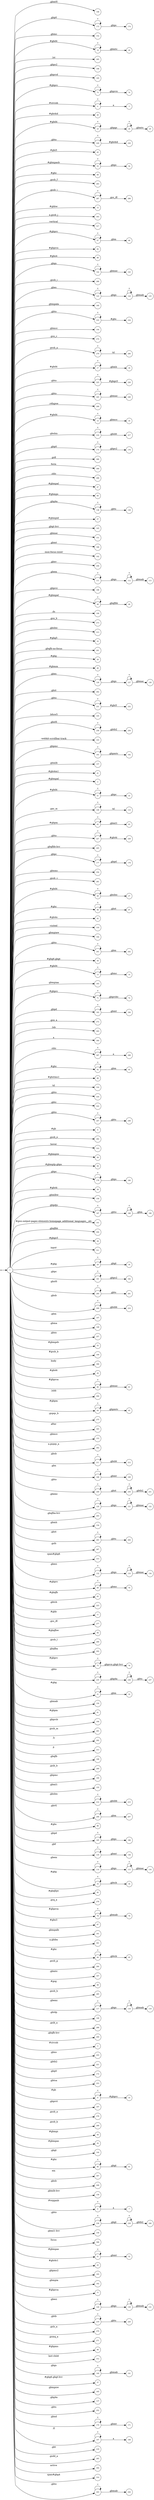 digraph NFA {
  rankdir=LR;
  node [shape=circle, fontsize=10];
  __start [shape=point, label=""];
  __start -> 1;
  148 [label="148"];
  14 [label="14"];
  97 [label="97"];
  173 [label="173"];
  152 [label="152"];
  30 [label="30"];
  19 [label="19"];
  295 [label="295"];
  7 [label="7"];
  240 [label="240"];
  198 [label="198"];
  195 [label="195"];
  73 [label="73"];
  236 [label="236"];
  4 [label="4"];
  40 [label="40"];
  23 [label="23"];
  229 [label="229"];
  45 [label="45"];
  10 [label="10"];
  53 [label="53"];
  89 [label="89"];
  283 [label="283"];
  287 [label="287"];
  12 [label="12"];
  288 [label="288"];
  303 [label="303"];
  317 [label="317"];
  67 [label="67"];
  82 [label="82"];
  88 [label="88"];
  116 [label="116"];
  142 [label="142"];
  286 [label="286"];
  123 [label="123"];
  160 [label="160"];
  233 [label="233"];
  104 [label="104"];
  274 [label="274"];
  279 [label="279"];
  17 [label="17"];
  225 [label="225"];
  245 [label="245"];
  299 [label="299"];
  15 [label="15"];
  216 [label="216"];
  175 [label="175"];
  131 [label="131"];
  266 [label="266"];
  309 [label="309"];
  68 [label="68"];
  212 [label="212"];
  251 [label="251"];
  108 [label="108"];
  296 [label="296"];
  47 [label="47"];
  60 [label="60"];
  127 [label="127"];
  138 [label="138"];
  57 [label="57"];
  145 [label="145"];
  151 [label="151"];
  166 [label="166"];
  178 [label="178"];
  102 [label="102"];
  256 [label="256"];
  111 [label="111"];
  196 [label="196"];
  48 [label="48"];
  106 [label="106"];
  273 [label="273"];
  213 [label="213"];
  35 [label="35"];
  201 [label="201"];
  28 [label="28"];
  46 [label="46"];
  52 [label="52"];
  126 [label="126"];
  207 [label="207"];
  262 [label="262"];
  250 [label="250"];
  231 [label="231"];
  25 [label="25"];
  248 [label="248"];
  105 [label="105"];
  258 [label="258"];
  103 [label="103"];
  169 [label="169"];
  191 [label="191"];
  133 [label="133"];
  70 [label="70"];
  157 [label="157"];
  41 [label="41"];
  128 [label="128"];
  122 [label="122"];
  2 [label="2"];
  210 [label="210"];
  21 [label="21"];
  215 [label="215"];
  109 [label="109"];
  62 [label="62"];
  227 [label="227"];
  220 [label="220"];
  205 [label="205"];
  177 [label="177"];
  254 [label="254"];
  281 [label="281"];
  18 [label="18"];
  26 [label="26"];
  96 [label="96"];
  230 [label="230"];
  42 [label="42"];
  318 [label="318"];
  115 [label="115"];
  164 [label="164"];
  241 [label="241"];
  36 [label="36"];
  13 [label="13"];
  188 [label="188"];
  180 [label="180"];
  163 [label="163"];
  71 [label="71"];
  183 [label="183"];
  272 [label="272"];
  293 [label="293"];
  118 [label="118"];
  192 [label="192"];
  300 [label="300"];
  297 [label="297"];
  24 [label="24"];
  74 [label="74"];
  92 [label="92"];
  98 [label="98"];
  136 [label="136"];
  316 [label="316"];
  224 [label="224"];
  222 [label="222"];
  247 [label="247"];
  8 [label="8"];
  282 [label="282"];
  310 [label="310"];
  49 [label="49"];
  58 [label="58"];
  59 [label="59"];
  179 [label="179"];
  93 [label="93"];
  39 [label="39"];
  171 [label="171"];
  159 [label="159"];
  187 [label="187"];
  242 [label="242"];
  101 [label="101"];
  204 [label="204"];
  1 [label="1"];
  38 [label="38"];
  143 [label="143"];
  311 [label="311"];
  29 [label="29"];
  181 [label="181"];
  260 [label="260"];
  209 [label="209"];
  124 [label="124"];
  147 [label="147"];
  149 [label="149"];
  257 [label="257"];
  55 [label="55"];
  125 [label="125"];
  100 [label="100"];
  141 [label="141"];
  306 [label="306"];
  186 [label="186"];
  44 [label="44"];
  80 [label="80"];
  246 [label="246"];
  294 [label="294"];
  64 [label="64"];
  275 [label="275"];
  305 [label="305"];
  34 [label="34"];
  232 [label="232"];
  130 [label="130"];
  153 [label="153"];
  302 [label="302"];
  211 [label="211"];
  168 [label="168"];
  249 [label="249"];
  239 [label="239"];
  76 [label="76"];
  120 [label="120"];
  184 [label="184"];
  65 [label="65"];
  203 [label="203"];
  154 [label="154"];
  263 [label="263"];
  267 [label="267"];
  315 [label="315"];
  132 [label="132"];
  182 [label="182"];
  5 [label="5"];
  174 [label="174"];
  69 [label="69"];
  237 [label="237"];
  83 [label="83"];
  223 [label="223"];
  11 [label="11"];
  277 [label="277"];
  84 [label="84"];
  290 [label="290"];
  202 [label="202"];
  75 [label="75"];
  235 [label="235"];
  31 [label="31"];
  150 [label="150"];
  61 [label="61"];
  194 [label="194"];
  110 [label="110"];
  234 [label="234"];
  291 [label="291"];
  292 [label="292"];
  313 [label="313"];
  199 [label="199"];
  269 [label="269"];
  139 [label="139"];
  190 [label="190"];
  95 [label="95"];
  155 [label="155"];
  214 [label="214"];
  121 [label="121"];
  206 [label="206"];
  86 [label="86"];
  185 [label="185"];
  135 [label="135"];
  114 [label="114"];
  33 [label="33"];
  85 [label="85"];
  217 [label="217"];
  276 [label="276"];
  176 [label="176"];
  78 [label="78"];
  27 [label="27"];
  87 [label="87"];
  161 [label="161"];
  301 [label="301"];
  20 [label="20"];
  94 [label="94"];
  226 [label="226"];
  284 [label="284"];
  167 [label="167"];
  99 [label="99"];
  285 [label="285"];
  117 [label="117"];
  146 [label="146"];
  268 [label="268"];
  259 [label="259"];
  261 [label="261"];
  200 [label="200"];
  3 [label="3"];
  255 [label="255"];
  22 [label="22"];
  189 [label="189"];
  221 [label="221"];
  172 [label="172"];
  253 [label="253"];
  9 [label="9"];
  197 [label="197"];
  278 [label="278"];
  289 [label="289"];
  56 [label="56"];
  50 [label="50"];
  113 [label="113"];
  144 [label="144"];
  72 [label="72"];
  90 [label="90"];
  307 [label="307"];
  208 [label="208"];
  228 [label="228"];
  280 [label="280"];
  158 [label="158"];
  91 [label="91"];
  6 [label="6"];
  238 [label="238"];
  156 [label="156"];
  63 [label="63"];
  16 [label="16"];
  264 [label="264"];
  308 [label="308"];
  32 [label="32"];
  51 [label="51"];
  43 [label="43"];
  81 [label="81"];
  193 [label="193"];
  162 [label="162"];
  77 [label="77"];
  129 [label="129"];
  79 [label="79"];
  54 [label="54"];
  119 [label="119"];
  244 [label="244"];
  134 [label="134"];
  219 [label="219"];
  270 [label="270"];
  271 [label="271"];
  298 [label="298"];
  66 [label="66"];
  312 [label="312"];
  140 [label="140"];
  37 [label="37"];
  165 [label="165"];
  112 [label="112"];
  137 [label="137"];
  252 [label="252"];
  170 [label="170"];
  107 [label="107"];
  218 [label="218"];
  265 [label="265"];
  304 [label="304"];
  314 [label="314"];
  243 [label="243"];
  { node [shape=doublecircle]; 2 3 5 7 8 10 11 12 14 16 18 20 22 25 27 28 30 32 34 35 36 37 38 39 40 41 42 43 44 45 46 47 49 50 52 54 55 56 57 58 59 60 61 63 65 66 68 70 72 74 76 77 79 81 82 83 84 85 86 87 88 89 91 93 95 97 98 99 100 101 102 103 104 105 106 108 110 113 116 119 122 125 128 131 134 136 137 139 141 143 144 145 146 147 148 149 150 151 152 153 154 155 156 157 158 159 160 161 162 163 164 165 166 167 169 171 172 174 176 178 180 182 184 186 189 190 192 193 194 195 196 197 198 199 200 201 202 203 204 205 207 208 210 212 213 215 217 218 220 221 222 223 224 226 228 230 232 234 237 240 242 244 246 248 251 252 253 254 255 256 257 259 261 262 264 265 266 267 268 269 270 271 272 273 274 275 276 277 278 280 281 282 283 284 285 286 288 289 290 291 292 293 294 295 296 298 299 300 301 302 303 304 305 306 307 308 309 310 311 312 313 314 315 316 317 318 }
  1 -> 2 [label="#gbmpal"];
  1 -> 3 [label="#sivcob"];
  1 -> 4 [label="#sivcob"];
  4 -> 4 [label="*"];
  4 -> 5 [label="a"];
  1 -> 6 [label="#wqqanb"];
  6 -> 6 [label="*"];
  6 -> 7 [label="a"];
  1 -> 8 [label="#gb"];
  1 -> 9 [label="#gb"];
  9 -> 9 [label="*"];
  9 -> 10 [label="#gbprc"];
  1 -> 11 [label="#gbb"];
  1 -> 12 [label="#gbbw"];
  1 -> 13 [label="#gbd4"];
  13 -> 13 [label="*"];
  13 -> 14 [label=".gbmc"];
  1 -> 15 [label="#gbd4"];
  15 -> 15 [label="*"];
  15 -> 16 [label=".gbmcc"];
  1 -> 17 [label="#gbd4"];
  17 -> 17 [label="*"];
  17 -> 18 [label=".gbmh"];
  1 -> 19 [label="#gbd4"];
  19 -> 19 [label="*"];
  19 -> 20 [label=".gbmtc"];
  1 -> 21 [label="#gbd4"];
  21 -> 21 [label="*"];
  21 -> 22 [label=".gbpc"];
  1 -> 23 [label="#gbd4"];
  23 -> 23 [label="*"];
  23 -> 24 [label=".gbpgs"];
  24 -> 24 [label="*"];
  24 -> 25 [label=".gbmtc"];
  1 -> 26 [label="#gbd4"];
  26 -> 26 [label="*"];
  26 -> 27 [label=".gbsbic"];
  1 -> 28 [label="#gbg"];
  1 -> 29 [label="#gbg"];
  29 -> 29 [label="*"];
  29 -> 30 [label=".gbgt"];
  1 -> 31 [label="#gbg"];
  31 -> 31 [label="*"];
  31 -> 32 [label=".gbm"];
  1 -> 33 [label="#gbg"];
  33 -> 33 [label="*"];
  33 -> 34 [label=".gbtcb"];
  1 -> 35 [label="#gbg5"];
  1 -> 36 [label="#gbg6.gbgt"];
  1 -> 37 [label="#gbg6.gbgt-hvr"];
  1 -> 38 [label="#gbgs5"];
  1 -> 39 [label="#gbi4i"];
  1 -> 40 [label="#gbi4id"];
  1 -> 41 [label="#gbi4m1"];
  1 -> 42 [label="#gbi4s"];
  1 -> 43 [label="#gbi4s1"];
  1 -> 44 [label="#gbi4t"];
  1 -> 45 [label="#gbi5"];
  1 -> 46 [label="#gbmm"];
  1 -> 47 [label="#gbmpal"];
  1 -> 48 [label="#gbmpal"];
  48 -> 48 [label="*"];
  48 -> 49 [label=".gbqfbb"];
  1 -> 50 [label="#gbmpas"];
  1 -> 51 [label="#gbmpas"];
  51 -> 51 [label="*"];
  51 -> 52 [label=".gbmt"];
  1 -> 53 [label="#gbmpasb"];
  53 -> 53 [label="*"];
  53 -> 54 [label=".gbps"];
  1 -> 55 [label="#gbmpdv"];
  1 -> 56 [label="#gbmpi"];
  1 -> 57 [label="#gbmpid"];
  1 -> 58 [label="#gbmpiw"];
  1 -> 59 [label="#gbmplp.gbps"];
  1 -> 60 [label="#gbmps"];
  1 -> 61 [label="#gbpm"];
  1 -> 62 [label="#gbpm"];
  62 -> 62 [label="*"];
  62 -> 63 [label=".gbml1"];
  1 -> 64 [label="#gbpm"];
  64 -> 64 [label="*"];
  64 -> 65 [label=".gbpmtc"];
  1 -> 66 [label="#gbpms"];
  1 -> 67 [label="#gbprc"];
  67 -> 67 [label="*"];
  67 -> 68 [label=".gbm"];
  1 -> 69 [label="#gbprc"];
  69 -> 69 [label="*"];
  69 -> 70 [label=".gbmc"];
  1 -> 71 [label="#gbprc"];
  71 -> 71 [label="*"];
  71 -> 72 [label=".gbprcbc"];
  1 -> 73 [label="#gbprc"];
  73 -> 73 [label="*"];
  73 -> 74 [label=".gbprcx"];
  1 -> 75 [label="#gbprc"];
  75 -> 75 [label="*"];
  75 -> 76 [label=".gbprcx.gbgt-hvr"];
  1 -> 77 [label="#gbprca"];
  1 -> 78 [label="#gbprca"];
  78 -> 78 [label="*"];
  78 -> 79 [label=".gbmab"];
  1 -> 80 [label="#gbprca"];
  80 -> 80 [label="*"];
  80 -> 81 [label=".gbmac"];
  1 -> 82 [label="#gbprcs"];
  1 -> 83 [label="#gbqfb"];
  1 -> 84 [label="#gbqfbw"];
  1 -> 85 [label="#gbqfqw"];
  1 -> 86 [label="#gbs"];
  1 -> 87 [label="#gbx3"];
  1 -> 88 [label="#gbx4"];
  1 -> 89 [label="#gbz"];
  1 -> 90 [label="#gbz"];
  90 -> 90 [label="*"];
  90 -> 91 [label=".gbgt"];
  1 -> 92 [label="#gbz"];
  92 -> 92 [label="*"];
  92 -> 93 [label=".gbm"];
  1 -> 94 [label="#gbz"];
  94 -> 94 [label="*"];
  94 -> 95 [label=".gbtcb"];
  1 -> 96 [label="#gbz"];
  96 -> 96 [label="*"];
  96 -> 97 [label=".gbzt"];
  1 -> 98 [label="#gbztms1"];
  1 -> 99 [label="#gog"];
  1 -> 100 [label="#gssb_b"];
  1 -> 101 [label="#gws-output-pages-elements-homepage_additional_languages__als"];
  1 -> 102 [label="-moz-focus-inner"];
  1 -> 103 [label="-webkit-scrollbar-track"];
  1 -> 104 [label=".gbmcc"];
  1 -> 105 [label=".h6sw5"];
  1 -> 106 [label=".ds"];
  1 -> 107 [label=".fl"];
  107 -> 107 [label="*"];
  107 -> 108 [label="a"];
  1 -> 109 [label=".gac_m"];
  109 -> 109 [label="*"];
  109 -> 110 [label="td"];
  1 -> 111 [label=".gbem"];
  111 -> 111 [label="*"];
  111 -> 112 [label=".gbgs"];
  112 -> 112 [label="*"];
  112 -> 113 [label=".gbmab"];
  1 -> 114 [label=".gbem"];
  114 -> 114 [label="*"];
  114 -> 115 [label=".gbgs"];
  115 -> 115 [label="*"];
  115 -> 116 [label=".gbmac"];
  1 -> 117 [label=".gbemi"];
  117 -> 117 [label="*"];
  117 -> 118 [label=".gbgs"];
  118 -> 118 [label="*"];
  118 -> 119 [label=".gbmab"];
  1 -> 120 [label=".gbemi"];
  120 -> 120 [label="*"];
  120 -> 121 [label=".gbgs"];
  121 -> 121 [label="*"];
  121 -> 122 [label=".gbmac"];
  1 -> 123 [label=".gbes"];
  123 -> 123 [label="*"];
  123 -> 124 [label=".gbgs"];
  124 -> 124 [label="*"];
  124 -> 125 [label=".gbmab"];
  1 -> 126 [label=".gbes"];
  126 -> 126 [label="*"];
  126 -> 127 [label=".gbgs"];
  127 -> 127 [label="*"];
  127 -> 128 [label=".gbmac"];
  1 -> 129 [label=".gbesi"];
  129 -> 129 [label="*"];
  129 -> 130 [label=".gbgs"];
  130 -> 130 [label="*"];
  130 -> 131 [label=".gbmab"];
  1 -> 132 [label=".gbesi"];
  132 -> 132 [label="*"];
  132 -> 133 [label=".gbgs"];
  133 -> 133 [label="*"];
  133 -> 134 [label=".gbmac"];
  1 -> 135 [label=".gbf"];
  135 -> 135 [label="*"];
  135 -> 136 [label=".gbmt"];
  1 -> 137 [label=".gbg4a"];
  1 -> 138 [label=".gbg4a"];
  138 -> 138 [label="*"];
  138 -> 139 [label=".gbts"];
  1 -> 140 [label=".gbgs"];
  140 -> 140 [label="*"];
  140 -> 141 [label=".gbmab"];
  1 -> 142 [label=".gbgs"];
  142 -> 142 [label="*"];
  142 -> 143 [label=".gbmac"];
  1 -> 144 [label=".gbgt"];
  1 -> 145 [label=".gbgt-hvr"];
  1 -> 146 [label=".gbi4p"];
  1 -> 147 [label=".gbm"];
  1 -> 148 [label=".gbm0l"];
  1 -> 149 [label=".gbma"];
  1 -> 150 [label=".gbmab"];
  1 -> 151 [label=".gbmac"];
  1 -> 152 [label=".gbmc"];
  1 -> 153 [label=".gbmcc"];
  1 -> 154 [label=".gbmh"];
  1 -> 155 [label=".gbml1"];
  1 -> 156 [label=".gbml1-hvr"];
  1 -> 157 [label=".gbmlb"];
  1 -> 158 [label=".gbmlb-hvr"];
  1 -> 159 [label=".gbmlbw"];
  1 -> 160 [label=".gbmpala"];
  1 -> 161 [label=".gbmpalb"];
  1 -> 162 [label=".gbmpia"];
  1 -> 163 [label=".gbmpiaa"];
  1 -> 164 [label=".gbmpiaw"];
  1 -> 165 [label=".gbmpnw"];
  1 -> 166 [label=".gbmt"];
  1 -> 167 [label=".gbmtc"];
  1 -> 168 [label=".gbn"];
  168 -> 168 [label="*"];
  168 -> 169 [label=".gbmt"];
  1 -> 170 [label=".gbnd"];
  170 -> 170 [label="*"];
  170 -> 171 [label=".gbmt"];
  1 -> 172 [label=".gbp0"];
  1 -> 173 [label=".gbp0"];
  173 -> 173 [label="*"];
  173 -> 174 [label=".gbps"];
  1 -> 175 [label=".gbp0"];
  175 -> 175 [label="*"];
  175 -> 176 [label=".gbps2"];
  1 -> 177 [label=".gbpc"];
  177 -> 177 [label="*"];
  177 -> 178 [label=".gbpd"];
  1 -> 179 [label=".gbpc"];
  179 -> 179 [label="*"];
  179 -> 180 [label=".gbps"];
  1 -> 181 [label=".gbpc"];
  181 -> 181 [label="*"];
  181 -> 182 [label=".gbps2"];
  1 -> 183 [label=".gbpd"];
  183 -> 183 [label="*"];
  183 -> 184 [label=".gbmt"];
  1 -> 185 [label=".gbpd"];
  185 -> 185 [label="*"];
  185 -> 186 [label=".gbps"];
  1 -> 187 [label=".gbpdjs"];
  187 -> 187 [label="*"];
  187 -> 188 [label=".gbto"];
  188 -> 188 [label="*"];
  188 -> 189 [label=".gbm"];
  1 -> 190 [label=".gbpmc"];
  1 -> 191 [label=".gbpmc"];
  191 -> 191 [label="*"];
  191 -> 192 [label=".gbpmtc"];
  1 -> 193 [label=".gbpms2"];
  1 -> 194 [label=".gbprcb"];
  1 -> 195 [label=".gbprcd"];
  1 -> 196 [label=".gbprci"];
  1 -> 197 [label=".gbprct"];
  1 -> 198 [label=".gbps2"];
  1 -> 199 [label=".gbqfb"];
  1 -> 200 [label=".gbqfb-hvr"];
  1 -> 201 [label=".gbqfb-no-focus"];
  1 -> 202 [label=".gbqfba"];
  1 -> 203 [label=".gbqfba-hvr"];
  1 -> 204 [label=".gbqfbb"];
  1 -> 205 [label=".gbqfbb-hvr"];
  1 -> 206 [label=".gbrtl"];
  206 -> 206 [label="*"];
  206 -> 207 [label=".gbm"];
  1 -> 208 [label=".gbsb"];
  1 -> 209 [label=".gbsb"];
  209 -> 209 [label="*"];
  209 -> 210 [label=".gbsbb"];
  1 -> 211 [label=".gbsb"];
  211 -> 211 [label="*"];
  211 -> 212 [label=".gbsbt"];
  1 -> 213 [label=".gbsbic"];
  1 -> 214 [label=".gbsbis"];
  214 -> 214 [label="*"];
  214 -> 215 [label=".gbsbb"];
  1 -> 216 [label=".gbsbis"];
  216 -> 216 [label="*"];
  216 -> 217 [label=".gbsbt"];
  1 -> 218 [label=".gbt"];
  1 -> 219 [label=".gbtb"];
  219 -> 219 [label="*"];
  219 -> 220 [label=".gbts"];
  1 -> 221 [label=".gbtb2"];
  1 -> 222 [label=".gbtc"];
  1 -> 223 [label=".gbtcb"];
  1 -> 224 [label=".gbto"];
  1 -> 225 [label=".gbto"];
  225 -> 225 [label="*"];
  225 -> 226 [label="#gbgs5"];
  1 -> 227 [label=".gbto"];
  227 -> 227 [label="*"];
  227 -> 228 [label="#gbi4i"];
  1 -> 229 [label=".gbto"];
  229 -> 229 [label="*"];
  229 -> 230 [label="#gbi4id"];
  1 -> 231 [label=".gbto"];
  231 -> 231 [label="*"];
  231 -> 232 [label="#gbi5"];
  1 -> 233 [label=".gbto"];
  233 -> 233 [label="*"];
  233 -> 234 [label="#gbs"];
  1 -> 235 [label=".gbto"];
  235 -> 235 [label="*"];
  235 -> 236 [label=".gbg4a"];
  236 -> 236 [label="*"];
  236 -> 237 [label=".gbts"];
  1 -> 238 [label=".gbto"];
  238 -> 238 [label="*"];
  238 -> 239 [label=".gbgt"];
  239 -> 239 [label="*"];
  239 -> 240 [label=".gbtb2"];
  1 -> 241 [label=".gbto"];
  241 -> 241 [label="*"];
  241 -> 242 [label=".gbm"];
  1 -> 243 [label=".gbto"];
  243 -> 243 [label="*"];
  243 -> 244 [label=".gbmab"];
  1 -> 245 [label=".gbto"];
  245 -> 245 [label="*"];
  245 -> 246 [label=".gbmac"];
  1 -> 247 [label=".gbto"];
  247 -> 247 [label="*"];
  247 -> 248 [label=".gbts"];
  1 -> 249 [label=".gbto"];
  249 -> 249 [label="*"];
  249 -> 250 [label=".gbzt"];
  250 -> 250 [label="*"];
  250 -> 251 [label=".gbtb2"];
  1 -> 252 [label=".gbts"];
  1 -> 253 [label=".gbtsa"];
  1 -> 254 [label=".gbxms"];
  1 -> 255 [label=".gbxo"];
  1 -> 256 [label=".gbxv"];
  1 -> 257 [label=".gbxx"];
  1 -> 258 [label=".gbz0l"];
  258 -> 258 [label="*"];
  258 -> 259 [label=".gbtb2"];
  1 -> 260 [label=".gbz0l"];
  260 -> 260 [label="*"];
  260 -> 261 [label=".gbts"];
  1 -> 262 [label=".gbzt"];
  1 -> 263 [label=".gbzt"];
  263 -> 263 [label="*"];
  263 -> 264 [label=".gbts"];
  1 -> 265 [label=".gsdd_a"];
  1 -> 266 [label=".gsfi"];
  1 -> 267 [label=".gsfs"];
  1 -> 268 [label=".gsib_a"];
  1 -> 269 [label=".gsib_b"];
  1 -> 270 [label=".gsls_a"];
  1 -> 271 [label=".gsmq_a"];
  1 -> 272 [label=".gsn_a"];
  1 -> 273 [label=".gsn_b"];
  1 -> 274 [label=".gsn_c"];
  1 -> 275 [label=".gspqs_b"];
  1 -> 276 [label=".gsq_a"];
  1 -> 277 [label=".gss_ifl"];
  1 -> 278 [label=".gssb_a"];
  1 -> 279 [label=".gssb_a"];
  279 -> 279 [label="*"];
  279 -> 280 [label="td"];
  1 -> 281 [label=".gssb_c"];
  1 -> 282 [label=".gssb_e"];
  1 -> 283 [label=".gssb_f"];
  1 -> 284 [label=".gssb_g"];
  1 -> 285 [label=".gssb_h"];
  1 -> 286 [label=".gssb_i"];
  1 -> 287 [label=".gssb_i"];
  287 -> 287 [label="*"];
  287 -> 288 [label=".gss_ifl"];
  1 -> 289 [label=".gssb_k"];
  1 -> 290 [label=".gssb_l"];
  1 -> 291 [label=".gssb_m"];
  1 -> 292 [label=".h"];
  1 -> 293 [label=".lsb"];
  1 -> 294 [label=".lsbb"];
  1 -> 295 [label=".lst"];
  1 -> 296 [label=".sblc"];
  1 -> 297 [label=".sblc"];
  297 -> 297 [label="*"];
  297 -> 298 [label="a"];
  1 -> 299 [label=".z4hgwe"];
  1 -> 300 [label="a"];
  1 -> 301 [label="a.gbiba"];
  1 -> 302 [label="a.gspqs_a"];
  1 -> 303 [label="a.gssb_j"];
  1 -> 304 [label="active"];
  1 -> 305 [label="after"];
  1 -> 306 [label="body"];
  1 -> 307 [label="em"];
  1 -> 308 [label="focus"];
  1 -> 309 [label="form"];
  1 -> 310 [label="hover"];
  1 -> 311 [label="input"];
  1 -> 312 [label="last-child"];
  1 -> 313 [label="p"];
  1 -> 314 [label="span#gbg4"];
  1 -> 315 [label="span#gbg6"];
  1 -> 316 [label="td"];
  1 -> 317 [label="vertical"];
  1 -> 318 [label="visited"];
}
